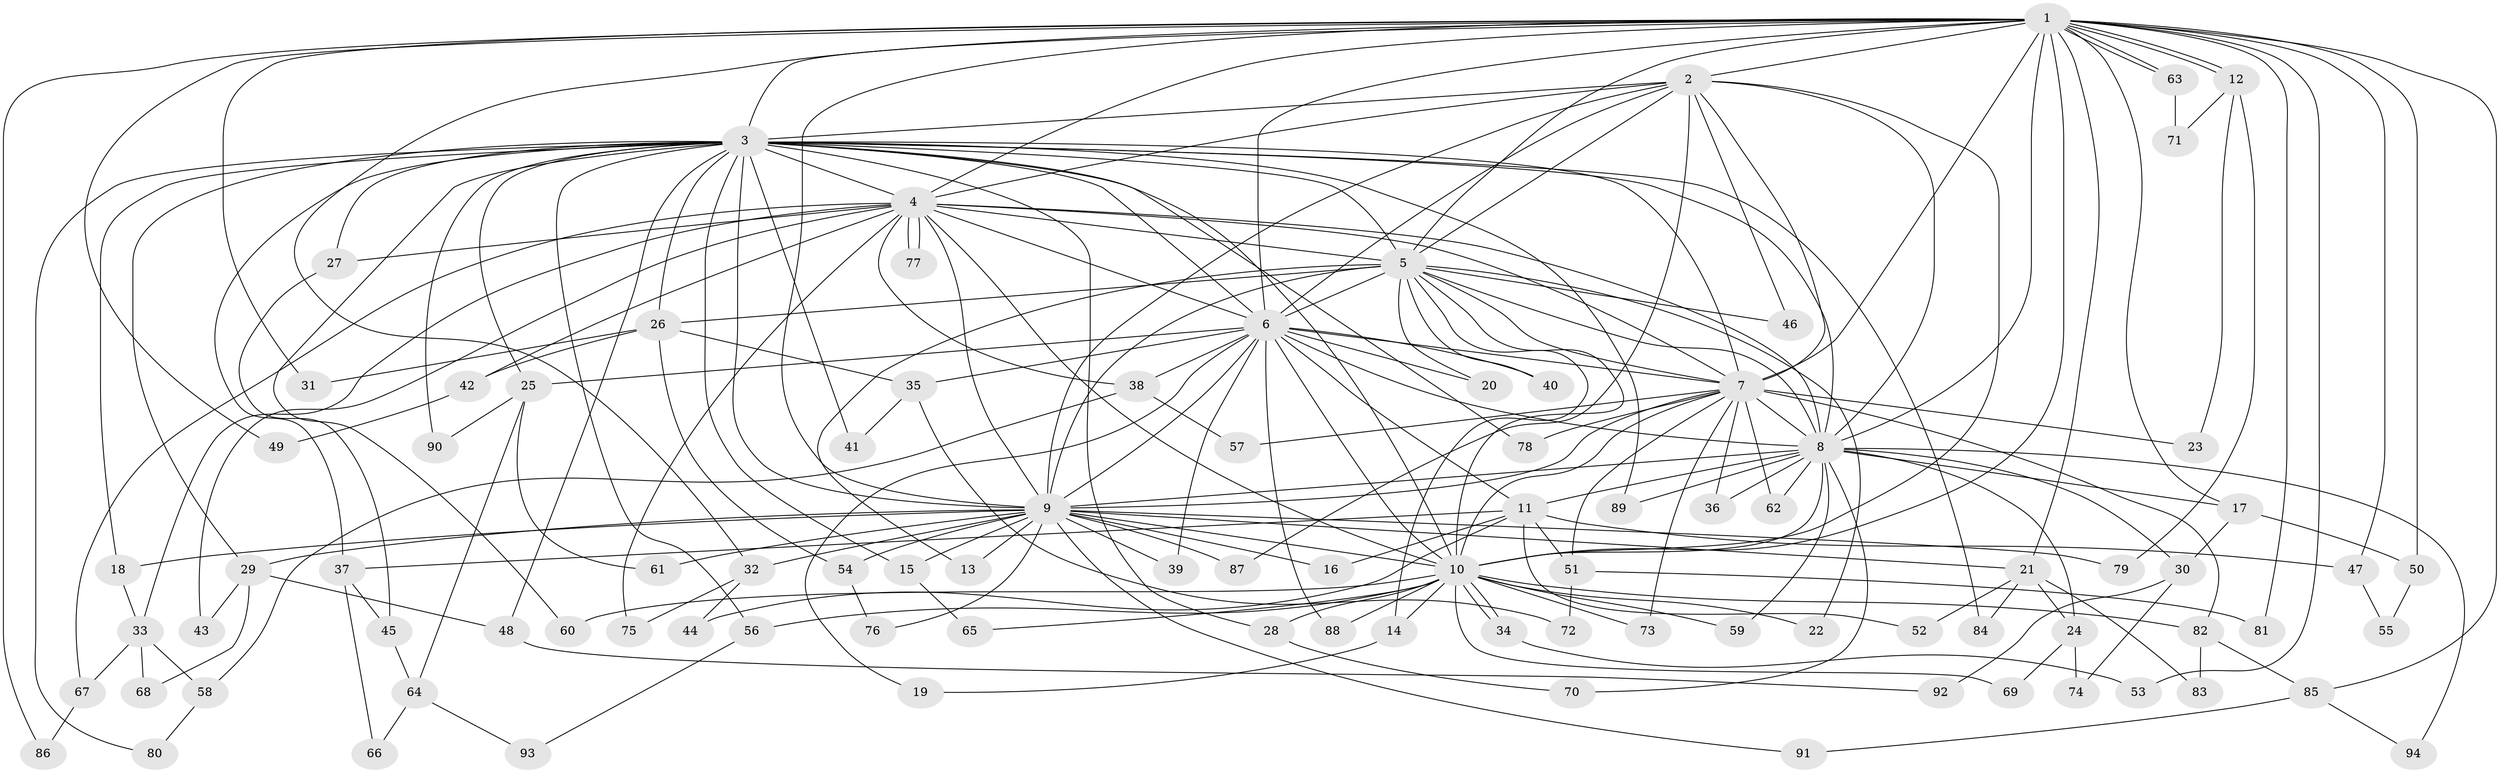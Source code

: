 // Generated by graph-tools (version 1.1) at 2025/49/03/09/25 03:49:43]
// undirected, 94 vertices, 213 edges
graph export_dot {
graph [start="1"]
  node [color=gray90,style=filled];
  1;
  2;
  3;
  4;
  5;
  6;
  7;
  8;
  9;
  10;
  11;
  12;
  13;
  14;
  15;
  16;
  17;
  18;
  19;
  20;
  21;
  22;
  23;
  24;
  25;
  26;
  27;
  28;
  29;
  30;
  31;
  32;
  33;
  34;
  35;
  36;
  37;
  38;
  39;
  40;
  41;
  42;
  43;
  44;
  45;
  46;
  47;
  48;
  49;
  50;
  51;
  52;
  53;
  54;
  55;
  56;
  57;
  58;
  59;
  60;
  61;
  62;
  63;
  64;
  65;
  66;
  67;
  68;
  69;
  70;
  71;
  72;
  73;
  74;
  75;
  76;
  77;
  78;
  79;
  80;
  81;
  82;
  83;
  84;
  85;
  86;
  87;
  88;
  89;
  90;
  91;
  92;
  93;
  94;
  1 -- 2;
  1 -- 3;
  1 -- 4;
  1 -- 5;
  1 -- 6;
  1 -- 7;
  1 -- 8;
  1 -- 9;
  1 -- 10;
  1 -- 12;
  1 -- 12;
  1 -- 17;
  1 -- 21;
  1 -- 31;
  1 -- 32;
  1 -- 47;
  1 -- 49;
  1 -- 50;
  1 -- 53;
  1 -- 63;
  1 -- 63;
  1 -- 81;
  1 -- 85;
  1 -- 86;
  2 -- 3;
  2 -- 4;
  2 -- 5;
  2 -- 6;
  2 -- 7;
  2 -- 8;
  2 -- 9;
  2 -- 10;
  2 -- 46;
  2 -- 87;
  3 -- 4;
  3 -- 5;
  3 -- 6;
  3 -- 7;
  3 -- 8;
  3 -- 9;
  3 -- 10;
  3 -- 15;
  3 -- 18;
  3 -- 25;
  3 -- 26;
  3 -- 27;
  3 -- 28;
  3 -- 29;
  3 -- 37;
  3 -- 41;
  3 -- 48;
  3 -- 56;
  3 -- 60;
  3 -- 78;
  3 -- 80;
  3 -- 84;
  3 -- 89;
  3 -- 90;
  4 -- 5;
  4 -- 6;
  4 -- 7;
  4 -- 8;
  4 -- 9;
  4 -- 10;
  4 -- 27;
  4 -- 33;
  4 -- 38;
  4 -- 42;
  4 -- 43;
  4 -- 67;
  4 -- 75;
  4 -- 77;
  4 -- 77;
  5 -- 6;
  5 -- 7;
  5 -- 8;
  5 -- 9;
  5 -- 10;
  5 -- 13;
  5 -- 14;
  5 -- 20;
  5 -- 22;
  5 -- 26;
  5 -- 40;
  5 -- 46;
  6 -- 7;
  6 -- 8;
  6 -- 9;
  6 -- 10;
  6 -- 11;
  6 -- 19;
  6 -- 20;
  6 -- 25;
  6 -- 35;
  6 -- 38;
  6 -- 39;
  6 -- 40;
  6 -- 88;
  7 -- 8;
  7 -- 9;
  7 -- 10;
  7 -- 23;
  7 -- 36;
  7 -- 51;
  7 -- 57;
  7 -- 62;
  7 -- 73;
  7 -- 78;
  7 -- 82;
  8 -- 9;
  8 -- 10;
  8 -- 11;
  8 -- 17;
  8 -- 24;
  8 -- 30;
  8 -- 36;
  8 -- 59;
  8 -- 62;
  8 -- 70;
  8 -- 89;
  8 -- 94;
  9 -- 10;
  9 -- 13;
  9 -- 15;
  9 -- 16;
  9 -- 18;
  9 -- 21;
  9 -- 29;
  9 -- 32;
  9 -- 39;
  9 -- 54;
  9 -- 61;
  9 -- 76;
  9 -- 79;
  9 -- 87;
  9 -- 91;
  10 -- 14;
  10 -- 22;
  10 -- 28;
  10 -- 34;
  10 -- 34;
  10 -- 56;
  10 -- 59;
  10 -- 60;
  10 -- 65;
  10 -- 69;
  10 -- 73;
  10 -- 82;
  10 -- 88;
  11 -- 16;
  11 -- 37;
  11 -- 44;
  11 -- 47;
  11 -- 51;
  11 -- 52;
  12 -- 23;
  12 -- 71;
  12 -- 79;
  14 -- 19;
  15 -- 65;
  17 -- 30;
  17 -- 50;
  18 -- 33;
  21 -- 24;
  21 -- 52;
  21 -- 83;
  21 -- 84;
  24 -- 69;
  24 -- 74;
  25 -- 61;
  25 -- 64;
  25 -- 90;
  26 -- 31;
  26 -- 35;
  26 -- 42;
  26 -- 54;
  27 -- 45;
  28 -- 70;
  29 -- 43;
  29 -- 48;
  29 -- 68;
  30 -- 74;
  30 -- 92;
  32 -- 44;
  32 -- 75;
  33 -- 58;
  33 -- 67;
  33 -- 68;
  34 -- 53;
  35 -- 41;
  35 -- 72;
  37 -- 45;
  37 -- 66;
  38 -- 57;
  38 -- 58;
  42 -- 49;
  45 -- 64;
  47 -- 55;
  48 -- 92;
  50 -- 55;
  51 -- 72;
  51 -- 81;
  54 -- 76;
  56 -- 93;
  58 -- 80;
  63 -- 71;
  64 -- 66;
  64 -- 93;
  67 -- 86;
  82 -- 83;
  82 -- 85;
  85 -- 91;
  85 -- 94;
}
